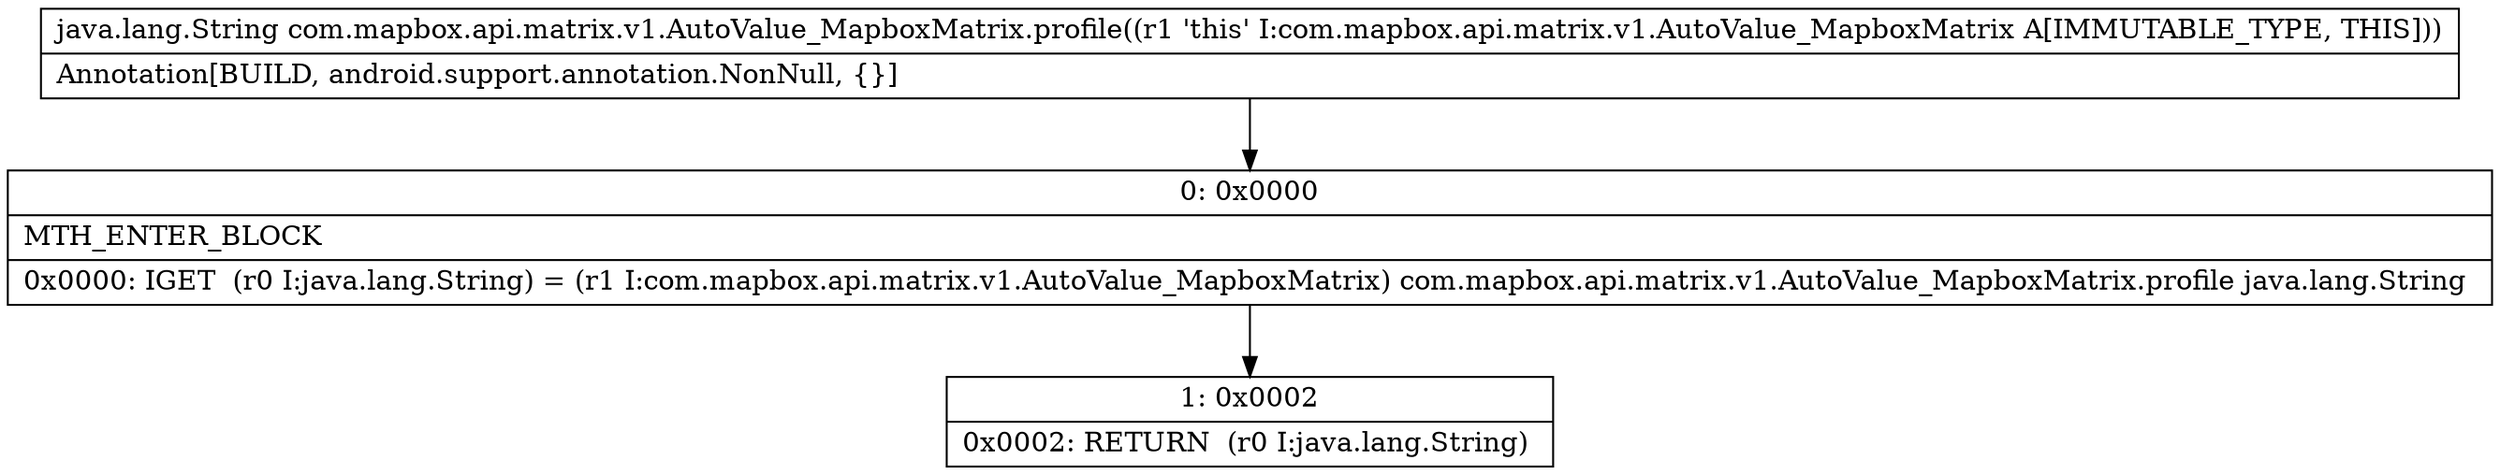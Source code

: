 digraph "CFG forcom.mapbox.api.matrix.v1.AutoValue_MapboxMatrix.profile()Ljava\/lang\/String;" {
Node_0 [shape=record,label="{0\:\ 0x0000|MTH_ENTER_BLOCK\l|0x0000: IGET  (r0 I:java.lang.String) = (r1 I:com.mapbox.api.matrix.v1.AutoValue_MapboxMatrix) com.mapbox.api.matrix.v1.AutoValue_MapboxMatrix.profile java.lang.String \l}"];
Node_1 [shape=record,label="{1\:\ 0x0002|0x0002: RETURN  (r0 I:java.lang.String) \l}"];
MethodNode[shape=record,label="{java.lang.String com.mapbox.api.matrix.v1.AutoValue_MapboxMatrix.profile((r1 'this' I:com.mapbox.api.matrix.v1.AutoValue_MapboxMatrix A[IMMUTABLE_TYPE, THIS]))  | Annotation[BUILD, android.support.annotation.NonNull, \{\}]\l}"];
MethodNode -> Node_0;
Node_0 -> Node_1;
}

